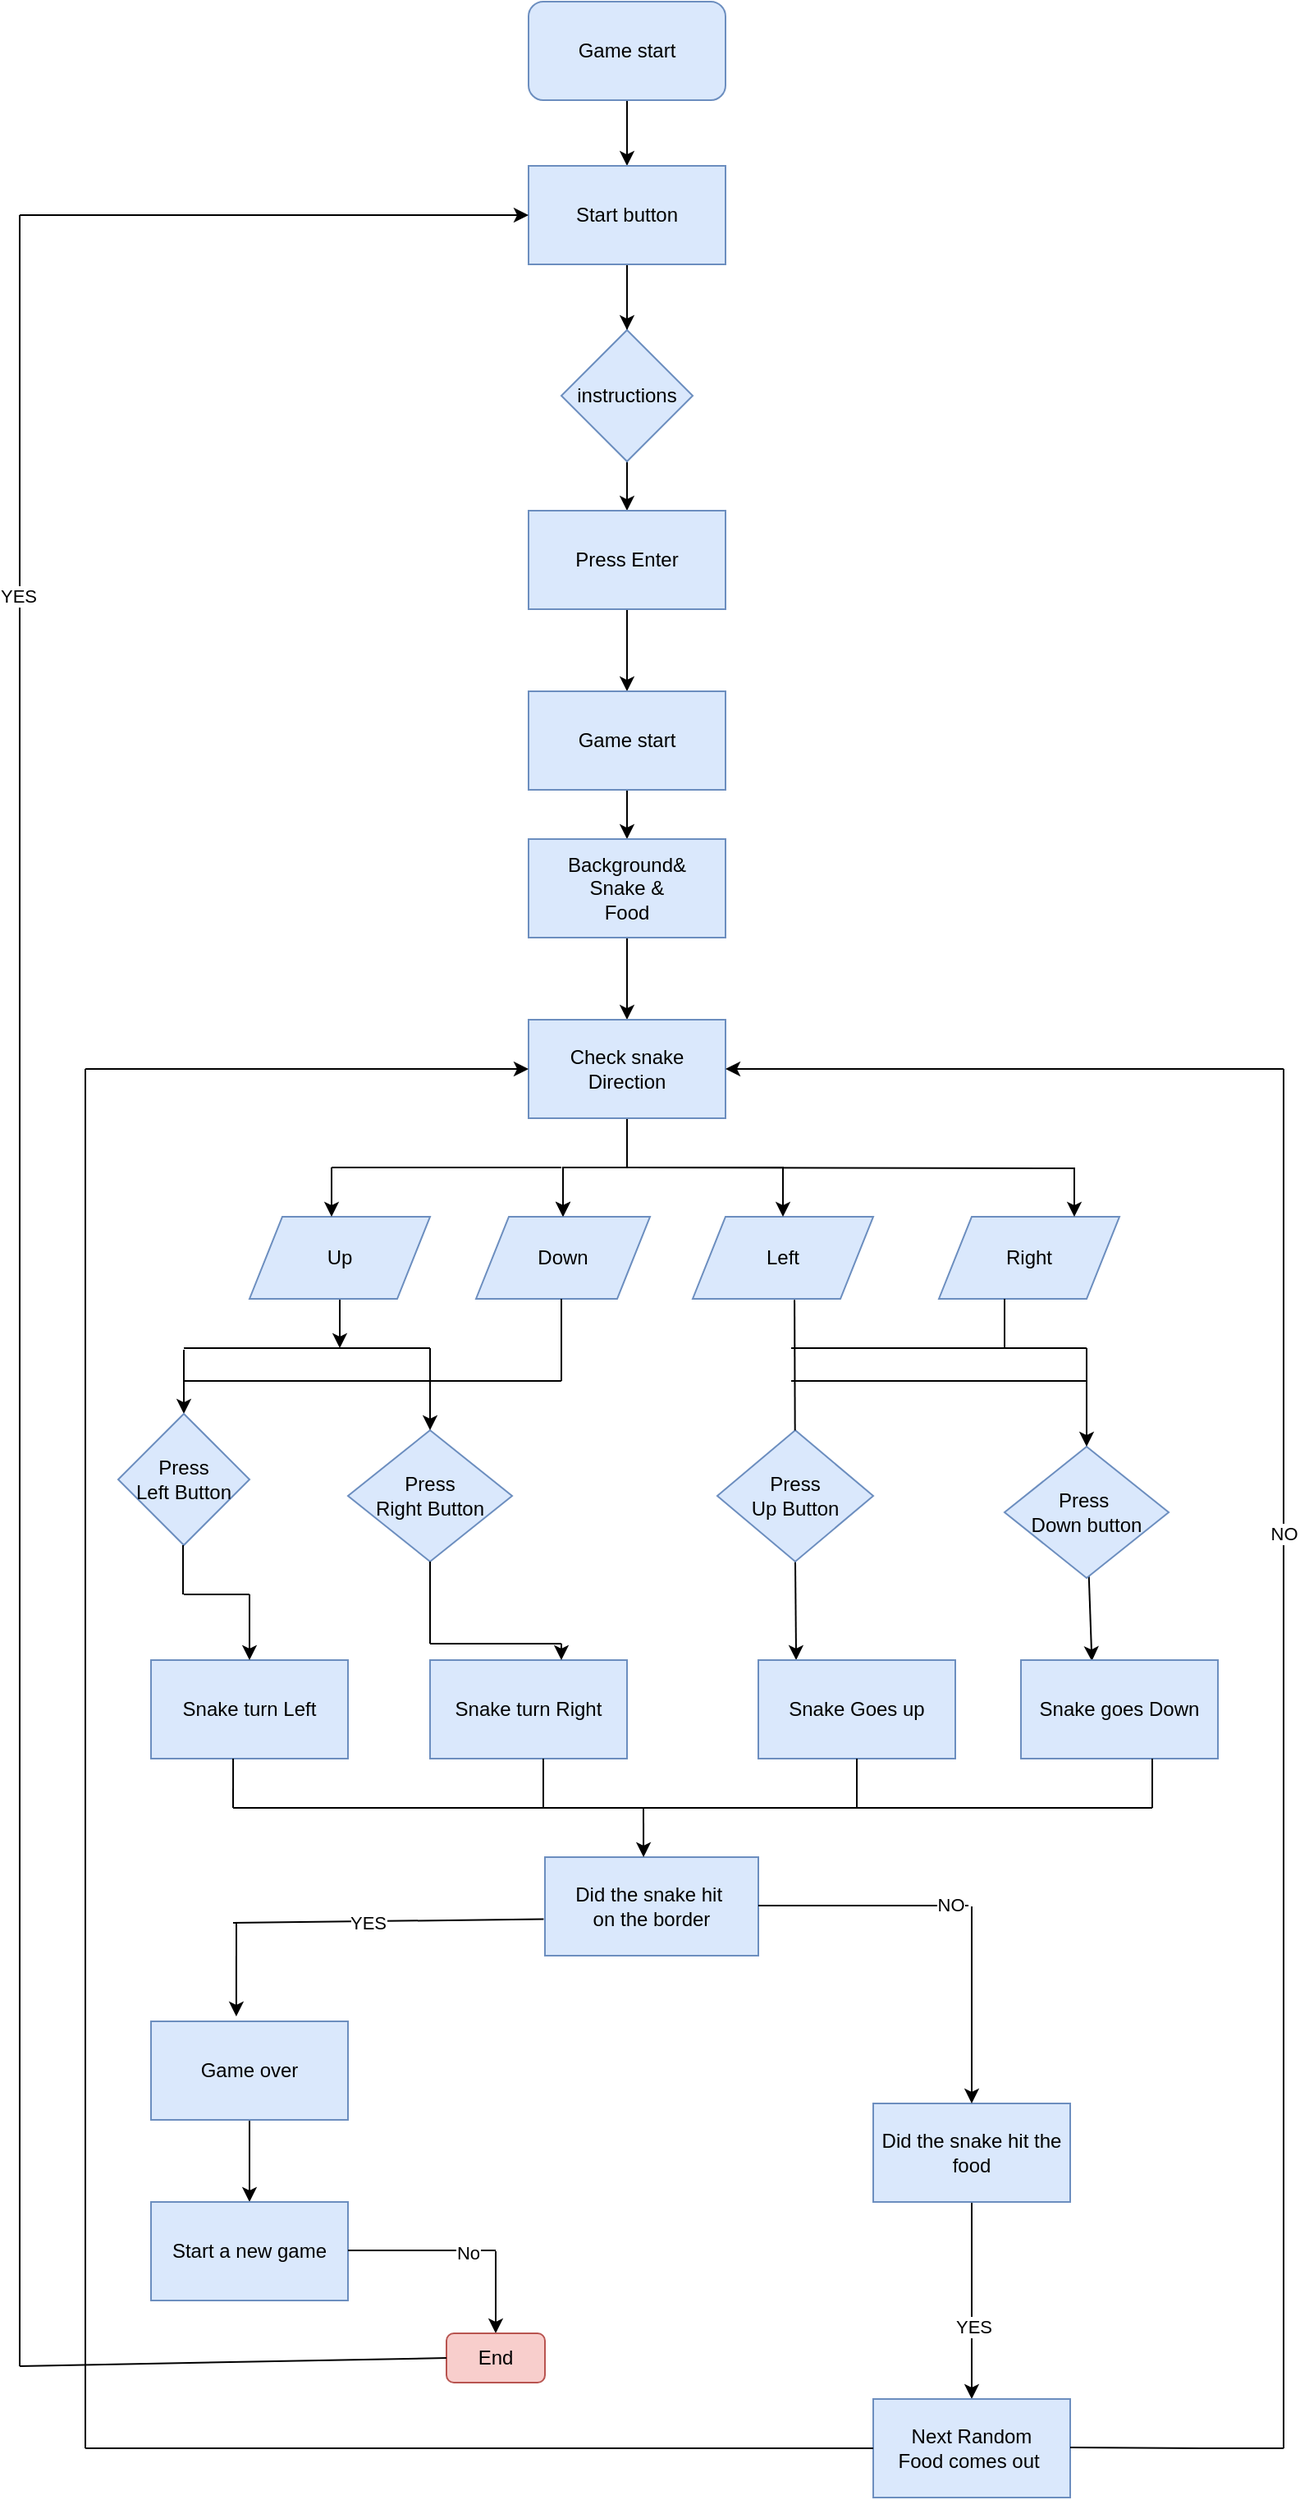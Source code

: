 <mxfile version="15.0.6" type="device"><diagram id="ObXJMEaqqZTZeHjvAZT7" name="Page-1"><mxGraphModel dx="1038" dy="505" grid="1" gridSize="10" guides="1" tooltips="1" connect="1" arrows="1" fold="1" page="1" pageScale="1" pageWidth="827" pageHeight="1169" math="0" shadow="0"><root><mxCell id="0"/><mxCell id="1" parent="0"/><mxCell id="10t2-Esi29Tgzbrl0Sxr-3" value="" style="edgeStyle=orthogonalEdgeStyle;rounded=0;orthogonalLoop=1;jettySize=auto;html=1;entryX=0.5;entryY=0;entryDx=0;entryDy=0;" edge="1" parent="1" source="10t2-Esi29Tgzbrl0Sxr-1" target="10t2-Esi29Tgzbrl0Sxr-4"><mxGeometry relative="1" as="geometry"><mxPoint x="400" y="160" as="targetPoint"/></mxGeometry></mxCell><mxCell id="10t2-Esi29Tgzbrl0Sxr-1" value="Game start" style="rounded=1;whiteSpace=wrap;html=1;fillColor=#dae8fc;strokeColor=#6c8ebf;" vertex="1" parent="1"><mxGeometry x="340" y="20" width="120" height="60" as="geometry"/></mxCell><mxCell id="10t2-Esi29Tgzbrl0Sxr-6" value="" style="edgeStyle=orthogonalEdgeStyle;rounded=0;orthogonalLoop=1;jettySize=auto;html=1;" edge="1" parent="1" source="10t2-Esi29Tgzbrl0Sxr-4"><mxGeometry relative="1" as="geometry"><mxPoint x="400" y="300" as="targetPoint"/></mxGeometry></mxCell><mxCell id="10t2-Esi29Tgzbrl0Sxr-8" value="" style="edgeStyle=orthogonalEdgeStyle;rounded=0;orthogonalLoop=1;jettySize=auto;html=1;" edge="1" parent="1" source="10t2-Esi29Tgzbrl0Sxr-4" target="10t2-Esi29Tgzbrl0Sxr-7"><mxGeometry relative="1" as="geometry"/></mxCell><mxCell id="10t2-Esi29Tgzbrl0Sxr-4" value="Start button" style="rounded=0;whiteSpace=wrap;html=1;fillColor=#dae8fc;strokeColor=#6c8ebf;" vertex="1" parent="1"><mxGeometry x="340" y="120" width="120" height="60" as="geometry"/></mxCell><mxCell id="10t2-Esi29Tgzbrl0Sxr-10" value="" style="edgeStyle=orthogonalEdgeStyle;rounded=0;orthogonalLoop=1;jettySize=auto;html=1;" edge="1" parent="1" source="10t2-Esi29Tgzbrl0Sxr-7" target="10t2-Esi29Tgzbrl0Sxr-9"><mxGeometry relative="1" as="geometry"/></mxCell><mxCell id="10t2-Esi29Tgzbrl0Sxr-7" value="instructions" style="rhombus;whiteSpace=wrap;html=1;rounded=0;fillColor=#dae8fc;strokeColor=#6c8ebf;" vertex="1" parent="1"><mxGeometry x="360" y="220" width="80" height="80" as="geometry"/></mxCell><mxCell id="10t2-Esi29Tgzbrl0Sxr-12" value="" style="edgeStyle=orthogonalEdgeStyle;rounded=0;orthogonalLoop=1;jettySize=auto;html=1;" edge="1" parent="1" source="10t2-Esi29Tgzbrl0Sxr-9" target="10t2-Esi29Tgzbrl0Sxr-11"><mxGeometry relative="1" as="geometry"/></mxCell><mxCell id="10t2-Esi29Tgzbrl0Sxr-9" value="Press Enter" style="whiteSpace=wrap;html=1;rounded=0;fillColor=#dae8fc;strokeColor=#6c8ebf;" vertex="1" parent="1"><mxGeometry x="340" y="330" width="120" height="60" as="geometry"/></mxCell><mxCell id="10t2-Esi29Tgzbrl0Sxr-14" value="" style="edgeStyle=orthogonalEdgeStyle;rounded=0;orthogonalLoop=1;jettySize=auto;html=1;" edge="1" parent="1" source="10t2-Esi29Tgzbrl0Sxr-11" target="10t2-Esi29Tgzbrl0Sxr-13"><mxGeometry relative="1" as="geometry"/></mxCell><mxCell id="10t2-Esi29Tgzbrl0Sxr-11" value="Game start" style="whiteSpace=wrap;html=1;rounded=0;fillColor=#dae8fc;strokeColor=#6c8ebf;" vertex="1" parent="1"><mxGeometry x="340" y="440" width="120" height="60" as="geometry"/></mxCell><mxCell id="10t2-Esi29Tgzbrl0Sxr-16" value="" style="edgeStyle=orthogonalEdgeStyle;rounded=0;orthogonalLoop=1;jettySize=auto;html=1;" edge="1" parent="1" source="10t2-Esi29Tgzbrl0Sxr-13" target="10t2-Esi29Tgzbrl0Sxr-15"><mxGeometry relative="1" as="geometry"/></mxCell><mxCell id="10t2-Esi29Tgzbrl0Sxr-13" value="Background&amp;amp;&lt;br&gt;Snake &amp;amp;&lt;br&gt;Food" style="whiteSpace=wrap;html=1;rounded=0;fillColor=#dae8fc;strokeColor=#6c8ebf;" vertex="1" parent="1"><mxGeometry x="340" y="530" width="120" height="60" as="geometry"/></mxCell><mxCell id="10t2-Esi29Tgzbrl0Sxr-27" value="" style="edgeStyle=orthogonalEdgeStyle;rounded=0;orthogonalLoop=1;jettySize=auto;html=1;" edge="1" parent="1" source="10t2-Esi29Tgzbrl0Sxr-15" target="10t2-Esi29Tgzbrl0Sxr-20"><mxGeometry relative="1" as="geometry"><Array as="points"><mxPoint x="400" y="730"/><mxPoint x="361" y="730"/></Array></mxGeometry></mxCell><mxCell id="10t2-Esi29Tgzbrl0Sxr-15" value="Check snake Direction" style="whiteSpace=wrap;html=1;rounded=0;fillColor=#dae8fc;strokeColor=#6c8ebf;" vertex="1" parent="1"><mxGeometry x="340" y="640" width="120" height="60" as="geometry"/></mxCell><mxCell id="10t2-Esi29Tgzbrl0Sxr-47" style="edgeStyle=none;rounded=0;orthogonalLoop=1;jettySize=auto;html=1;exitX=0.5;exitY=1;exitDx=0;exitDy=0;" edge="1" parent="1" source="10t2-Esi29Tgzbrl0Sxr-19"><mxGeometry relative="1" as="geometry"><mxPoint x="225" y="840" as="targetPoint"/></mxGeometry></mxCell><mxCell id="10t2-Esi29Tgzbrl0Sxr-19" value="Up" style="shape=parallelogram;perimeter=parallelogramPerimeter;whiteSpace=wrap;html=1;fixedSize=1;fillColor=#dae8fc;strokeColor=#6c8ebf;" vertex="1" parent="1"><mxGeometry x="170" y="760" width="110" height="50" as="geometry"/></mxCell><mxCell id="10t2-Esi29Tgzbrl0Sxr-20" value="Down" style="shape=parallelogram;perimeter=parallelogramPerimeter;whiteSpace=wrap;html=1;fixedSize=1;fillColor=#dae8fc;strokeColor=#6c8ebf;" vertex="1" parent="1"><mxGeometry x="308" y="760" width="106" height="50" as="geometry"/></mxCell><mxCell id="10t2-Esi29Tgzbrl0Sxr-25" value="Left" style="shape=parallelogram;perimeter=parallelogramPerimeter;whiteSpace=wrap;html=1;fixedSize=1;fillColor=#dae8fc;strokeColor=#6c8ebf;" vertex="1" parent="1"><mxGeometry x="440" y="760" width="110" height="50" as="geometry"/></mxCell><mxCell id="10t2-Esi29Tgzbrl0Sxr-26" value="Right" style="shape=parallelogram;perimeter=parallelogramPerimeter;whiteSpace=wrap;html=1;fixedSize=1;fillColor=#dae8fc;strokeColor=#6c8ebf;" vertex="1" parent="1"><mxGeometry x="590" y="760" width="110" height="50" as="geometry"/></mxCell><mxCell id="10t2-Esi29Tgzbrl0Sxr-30" value="" style="edgeStyle=orthogonalEdgeStyle;rounded=0;orthogonalLoop=1;jettySize=auto;html=1;" edge="1" parent="1" target="10t2-Esi29Tgzbrl0Sxr-20"><mxGeometry relative="1" as="geometry"><mxPoint x="400" y="730" as="sourcePoint"/><Array as="points"><mxPoint x="400" y="730"/><mxPoint x="361" y="730"/></Array></mxGeometry></mxCell><mxCell id="10t2-Esi29Tgzbrl0Sxr-32" style="edgeStyle=orthogonalEdgeStyle;rounded=0;orthogonalLoop=1;jettySize=auto;html=1;entryX=0.5;entryY=0;entryDx=0;entryDy=0;" edge="1" parent="1" target="10t2-Esi29Tgzbrl0Sxr-25"><mxGeometry relative="1" as="geometry"><mxPoint x="400" y="730" as="sourcePoint"/><Array as="points"><mxPoint x="400" y="730"/><mxPoint x="495" y="730"/></Array></mxGeometry></mxCell><mxCell id="10t2-Esi29Tgzbrl0Sxr-34" style="edgeStyle=orthogonalEdgeStyle;rounded=0;orthogonalLoop=1;jettySize=auto;html=1;entryX=0.75;entryY=0;entryDx=0;entryDy=0;" edge="1" parent="1" target="10t2-Esi29Tgzbrl0Sxr-26"><mxGeometry relative="1" as="geometry"><mxPoint x="400" y="730" as="sourcePoint"/></mxGeometry></mxCell><mxCell id="10t2-Esi29Tgzbrl0Sxr-36" value="Press&lt;br&gt;Right Button" style="rhombus;whiteSpace=wrap;html=1;fillColor=#dae8fc;strokeColor=#6c8ebf;" vertex="1" parent="1"><mxGeometry x="230" y="890" width="100" height="80" as="geometry"/></mxCell><mxCell id="10t2-Esi29Tgzbrl0Sxr-58" style="edgeStyle=none;rounded=0;orthogonalLoop=1;jettySize=auto;html=1;exitX=0.5;exitY=1;exitDx=0;exitDy=0;entryX=0.192;entryY=0;entryDx=0;entryDy=0;entryPerimeter=0;" edge="1" parent="1" source="10t2-Esi29Tgzbrl0Sxr-38" target="10t2-Esi29Tgzbrl0Sxr-55"><mxGeometry relative="1" as="geometry"/></mxCell><mxCell id="10t2-Esi29Tgzbrl0Sxr-57" style="edgeStyle=none;rounded=0;orthogonalLoop=1;jettySize=auto;html=1;entryX=0.36;entryY=0.01;entryDx=0;entryDy=0;entryPerimeter=0;" edge="1" parent="1" source="10t2-Esi29Tgzbrl0Sxr-39" target="10t2-Esi29Tgzbrl0Sxr-56"><mxGeometry relative="1" as="geometry"/></mxCell><mxCell id="10t2-Esi29Tgzbrl0Sxr-39" value="Press&amp;nbsp;&lt;br&gt;Down button" style="rhombus;whiteSpace=wrap;html=1;fillColor=#dae8fc;strokeColor=#6c8ebf;" vertex="1" parent="1"><mxGeometry x="630" y="900" width="100" height="80" as="geometry"/></mxCell><mxCell id="10t2-Esi29Tgzbrl0Sxr-45" value="" style="endArrow=none;html=1;" edge="1" parent="1"><mxGeometry width="50" height="50" relative="1" as="geometry"><mxPoint x="500" y="860" as="sourcePoint"/><mxPoint x="680" y="860" as="targetPoint"/><Array as="points"><mxPoint x="580" y="860"/></Array></mxGeometry></mxCell><mxCell id="10t2-Esi29Tgzbrl0Sxr-46" value="" style="endArrow=none;html=1;" edge="1" parent="1"><mxGeometry width="50" height="50" relative="1" as="geometry"><mxPoint x="130" y="840" as="sourcePoint"/><mxPoint x="280" y="840" as="targetPoint"/><Array as="points"/></mxGeometry></mxCell><mxCell id="10t2-Esi29Tgzbrl0Sxr-48" value="" style="endArrow=classic;html=1;entryX=0.5;entryY=0;entryDx=0;entryDy=0;" edge="1" parent="1" target="10t2-Esi29Tgzbrl0Sxr-36"><mxGeometry width="50" height="50" relative="1" as="geometry"><mxPoint x="280" y="840" as="sourcePoint"/><mxPoint x="320" y="1060" as="targetPoint"/></mxGeometry></mxCell><mxCell id="10t2-Esi29Tgzbrl0Sxr-49" value="" style="endArrow=classic;html=1;entryX=0.5;entryY=0;entryDx=0;entryDy=0;" edge="1" parent="1"><mxGeometry width="50" height="50" relative="1" as="geometry"><mxPoint x="130" y="841" as="sourcePoint"/><mxPoint x="130" y="880" as="targetPoint"/></mxGeometry></mxCell><mxCell id="10t2-Esi29Tgzbrl0Sxr-50" value="Press&lt;br&gt;Left Button" style="rhombus;whiteSpace=wrap;html=1;fillColor=#dae8fc;strokeColor=#6c8ebf;" vertex="1" parent="1"><mxGeometry x="90" y="880" width="80" height="80" as="geometry"/></mxCell><mxCell id="10t2-Esi29Tgzbrl0Sxr-51" value="" style="endArrow=none;html=1;" edge="1" parent="1"><mxGeometry width="50" height="50" relative="1" as="geometry"><mxPoint x="130" y="860" as="sourcePoint"/><mxPoint x="360" y="860" as="targetPoint"/><Array as="points"><mxPoint x="268" y="860"/></Array></mxGeometry></mxCell><mxCell id="10t2-Esi29Tgzbrl0Sxr-53" value="Snake turn Left" style="rounded=0;whiteSpace=wrap;html=1;fillColor=#dae8fc;strokeColor=#6c8ebf;" vertex="1" parent="1"><mxGeometry x="110" y="1030" width="120" height="60" as="geometry"/></mxCell><mxCell id="10t2-Esi29Tgzbrl0Sxr-54" value="Snake turn Right" style="rounded=0;whiteSpace=wrap;html=1;fillColor=#dae8fc;strokeColor=#6c8ebf;" vertex="1" parent="1"><mxGeometry x="280" y="1030" width="120" height="60" as="geometry"/></mxCell><mxCell id="10t2-Esi29Tgzbrl0Sxr-55" value="Snake Goes up" style="rounded=0;whiteSpace=wrap;html=1;fillColor=#dae8fc;strokeColor=#6c8ebf;" vertex="1" parent="1"><mxGeometry x="480" y="1030" width="120" height="60" as="geometry"/></mxCell><mxCell id="10t2-Esi29Tgzbrl0Sxr-56" value="Snake goes Down" style="rounded=0;whiteSpace=wrap;html=1;fillColor=#dae8fc;strokeColor=#6c8ebf;" vertex="1" parent="1"><mxGeometry x="640" y="1030" width="120" height="60" as="geometry"/></mxCell><mxCell id="10t2-Esi29Tgzbrl0Sxr-60" value="" style="endArrow=none;html=1;" edge="1" parent="1"><mxGeometry width="50" height="50" relative="1" as="geometry"><mxPoint x="129.5" y="990" as="sourcePoint"/><mxPoint x="129.5" y="960" as="targetPoint"/></mxGeometry></mxCell><mxCell id="10t2-Esi29Tgzbrl0Sxr-61" value="" style="endArrow=none;html=1;" edge="1" parent="1"><mxGeometry width="50" height="50" relative="1" as="geometry"><mxPoint x="130" y="990" as="sourcePoint"/><mxPoint x="170" y="990" as="targetPoint"/></mxGeometry></mxCell><mxCell id="10t2-Esi29Tgzbrl0Sxr-63" value="" style="endArrow=none;html=1;entryX=0.5;entryY=1;entryDx=0;entryDy=0;" edge="1" parent="1" target="10t2-Esi29Tgzbrl0Sxr-36"><mxGeometry width="50" height="50" relative="1" as="geometry"><mxPoint x="280" y="1020" as="sourcePoint"/><mxPoint x="310" y="1200" as="targetPoint"/></mxGeometry></mxCell><mxCell id="10t2-Esi29Tgzbrl0Sxr-65" value="" style="endArrow=none;html=1;" edge="1" parent="1"><mxGeometry width="50" height="50" relative="1" as="geometry"><mxPoint x="280" y="1020" as="sourcePoint"/><mxPoint x="360" y="1020" as="targetPoint"/></mxGeometry></mxCell><mxCell id="10t2-Esi29Tgzbrl0Sxr-66" value="" style="endArrow=classic;html=1;" edge="1" parent="1"><mxGeometry width="50" height="50" relative="1" as="geometry"><mxPoint x="360" y="1020" as="sourcePoint"/><mxPoint x="360" y="1030" as="targetPoint"/></mxGeometry></mxCell><mxCell id="10t2-Esi29Tgzbrl0Sxr-67" value="Did the snake hit&amp;nbsp;&lt;br&gt;on the border" style="rounded=0;whiteSpace=wrap;html=1;fillColor=#dae8fc;strokeColor=#6c8ebf;" vertex="1" parent="1"><mxGeometry x="350" y="1150" width="130" height="60" as="geometry"/></mxCell><mxCell id="10t2-Esi29Tgzbrl0Sxr-68" style="edgeStyle=none;rounded=0;orthogonalLoop=1;jettySize=auto;html=1;entryX=0.5;entryY=1;entryDx=0;entryDy=0;" edge="1" parent="1" source="10t2-Esi29Tgzbrl0Sxr-67" target="10t2-Esi29Tgzbrl0Sxr-67"><mxGeometry relative="1" as="geometry"/></mxCell><mxCell id="10t2-Esi29Tgzbrl0Sxr-69" value="" style="endArrow=none;html=1;" edge="1" parent="1"><mxGeometry width="50" height="50" relative="1" as="geometry"><mxPoint x="160" y="1120" as="sourcePoint"/><mxPoint x="720" y="1120" as="targetPoint"/></mxGeometry></mxCell><mxCell id="10t2-Esi29Tgzbrl0Sxr-70" value="" style="endArrow=none;html=1;entryX=0.417;entryY=1;entryDx=0;entryDy=0;entryPerimeter=0;" edge="1" parent="1" target="10t2-Esi29Tgzbrl0Sxr-53"><mxGeometry width="50" height="50" relative="1" as="geometry"><mxPoint x="160" y="1120" as="sourcePoint"/><mxPoint x="210" y="1300" as="targetPoint"/></mxGeometry></mxCell><mxCell id="10t2-Esi29Tgzbrl0Sxr-71" value="" style="endArrow=none;html=1;" edge="1" parent="1"><mxGeometry width="50" height="50" relative="1" as="geometry"><mxPoint x="349" y="1120" as="sourcePoint"/><mxPoint x="349" y="1090" as="targetPoint"/></mxGeometry></mxCell><mxCell id="10t2-Esi29Tgzbrl0Sxr-72" value="" style="endArrow=none;html=1;entryX=0.5;entryY=1;entryDx=0;entryDy=0;" edge="1" parent="1" target="10t2-Esi29Tgzbrl0Sxr-55"><mxGeometry width="50" height="50" relative="1" as="geometry"><mxPoint x="540" y="1120" as="sourcePoint"/><mxPoint x="440" y="1310" as="targetPoint"/></mxGeometry></mxCell><mxCell id="10t2-Esi29Tgzbrl0Sxr-73" value="" style="endArrow=none;html=1;" edge="1" parent="1"><mxGeometry width="50" height="50" relative="1" as="geometry"><mxPoint x="720" y="1120" as="sourcePoint"/><mxPoint x="720" y="1090" as="targetPoint"/></mxGeometry></mxCell><mxCell id="10t2-Esi29Tgzbrl0Sxr-74" value="" style="endArrow=classic;html=1;entryX=0.462;entryY=0;entryDx=0;entryDy=0;entryPerimeter=0;" edge="1" parent="1" target="10t2-Esi29Tgzbrl0Sxr-67"><mxGeometry width="50" height="50" relative="1" as="geometry"><mxPoint x="410" y="1120" as="sourcePoint"/><mxPoint x="440" y="1310" as="targetPoint"/></mxGeometry></mxCell><mxCell id="10t2-Esi29Tgzbrl0Sxr-89" value="" style="edgeStyle=none;rounded=0;orthogonalLoop=1;jettySize=auto;html=1;" edge="1" parent="1" source="10t2-Esi29Tgzbrl0Sxr-75" target="10t2-Esi29Tgzbrl0Sxr-88"><mxGeometry relative="1" as="geometry"/></mxCell><mxCell id="10t2-Esi29Tgzbrl0Sxr-75" value="Game over" style="rounded=0;whiteSpace=wrap;html=1;fillColor=#dae8fc;strokeColor=#6c8ebf;" vertex="1" parent="1"><mxGeometry x="110" y="1250" width="120" height="60" as="geometry"/></mxCell><mxCell id="10t2-Esi29Tgzbrl0Sxr-91" value="" style="edgeStyle=none;rounded=0;orthogonalLoop=1;jettySize=auto;html=1;" edge="1" parent="1" source="10t2-Esi29Tgzbrl0Sxr-76" target="10t2-Esi29Tgzbrl0Sxr-90"><mxGeometry relative="1" as="geometry"/></mxCell><mxCell id="10t2-Esi29Tgzbrl0Sxr-96" value="YES" style="edgeLabel;html=1;align=center;verticalAlign=middle;resizable=0;points=[];" vertex="1" connectable="0" parent="10t2-Esi29Tgzbrl0Sxr-91"><mxGeometry x="0.26" y="1" relative="1" as="geometry"><mxPoint as="offset"/></mxGeometry></mxCell><mxCell id="10t2-Esi29Tgzbrl0Sxr-76" value="Did the snake hit the food" style="rounded=0;whiteSpace=wrap;html=1;fillColor=#dae8fc;strokeColor=#6c8ebf;" vertex="1" parent="1"><mxGeometry x="550" y="1300" width="120" height="60" as="geometry"/></mxCell><mxCell id="10t2-Esi29Tgzbrl0Sxr-78" value="" style="endArrow=none;html=1;" edge="1" parent="1"><mxGeometry width="50" height="50" relative="1" as="geometry"><mxPoint x="480" y="1179.5" as="sourcePoint"/><mxPoint x="608" y="1179.5" as="targetPoint"/></mxGeometry></mxCell><mxCell id="10t2-Esi29Tgzbrl0Sxr-83" value="NO" style="edgeLabel;html=1;align=center;verticalAlign=middle;resizable=0;points=[];" vertex="1" connectable="0" parent="10t2-Esi29Tgzbrl0Sxr-78"><mxGeometry x="0.825" y="1" relative="1" as="geometry"><mxPoint as="offset"/></mxGeometry></mxCell><mxCell id="10t2-Esi29Tgzbrl0Sxr-82" value="" style="endArrow=classic;html=1;entryX=0.5;entryY=0;entryDx=0;entryDy=0;" edge="1" parent="1" target="10t2-Esi29Tgzbrl0Sxr-76"><mxGeometry width="50" height="50" relative="1" as="geometry"><mxPoint x="610" y="1180" as="sourcePoint"/><mxPoint x="650" y="1430" as="targetPoint"/></mxGeometry></mxCell><mxCell id="10t2-Esi29Tgzbrl0Sxr-84" value="" style="endArrow=classic;html=1;entryX=0.433;entryY=-0.05;entryDx=0;entryDy=0;entryPerimeter=0;" edge="1" parent="1" target="10t2-Esi29Tgzbrl0Sxr-75"><mxGeometry width="50" height="50" relative="1" as="geometry"><mxPoint x="162" y="1190" as="sourcePoint"/><mxPoint x="210" y="1380" as="targetPoint"/></mxGeometry></mxCell><mxCell id="10t2-Esi29Tgzbrl0Sxr-85" value="" style="endArrow=none;html=1;entryX=-0.006;entryY=0.63;entryDx=0;entryDy=0;entryPerimeter=0;" edge="1" parent="1" target="10t2-Esi29Tgzbrl0Sxr-67"><mxGeometry width="50" height="50" relative="1" as="geometry"><mxPoint x="160" y="1190" as="sourcePoint"/><mxPoint x="210" y="1370" as="targetPoint"/></mxGeometry></mxCell><mxCell id="10t2-Esi29Tgzbrl0Sxr-87" value="YES" style="edgeLabel;html=1;align=center;verticalAlign=middle;resizable=0;points=[];" vertex="1" connectable="0" parent="10t2-Esi29Tgzbrl0Sxr-85"><mxGeometry x="-0.136" y="-1" relative="1" as="geometry"><mxPoint as="offset"/></mxGeometry></mxCell><mxCell id="10t2-Esi29Tgzbrl0Sxr-88" value="Start a new game" style="whiteSpace=wrap;html=1;rounded=0;fillColor=#dae8fc;strokeColor=#6c8ebf;" vertex="1" parent="1"><mxGeometry x="110" y="1360" width="120" height="60" as="geometry"/></mxCell><mxCell id="10t2-Esi29Tgzbrl0Sxr-90" value="Next Random&lt;br&gt;Food comes out&amp;nbsp;" style="rounded=0;whiteSpace=wrap;html=1;fillColor=#dae8fc;strokeColor=#6c8ebf;" vertex="1" parent="1"><mxGeometry x="550" y="1480" width="120" height="60" as="geometry"/></mxCell><mxCell id="10t2-Esi29Tgzbrl0Sxr-92" value="" style="endArrow=none;html=1;" edge="1" parent="1"><mxGeometry width="50" height="50" relative="1" as="geometry"><mxPoint x="230" y="1389.5" as="sourcePoint"/><mxPoint x="320" y="1389.5" as="targetPoint"/></mxGeometry></mxCell><mxCell id="10t2-Esi29Tgzbrl0Sxr-95" value="No" style="edgeLabel;html=1;align=center;verticalAlign=middle;resizable=0;points=[];" vertex="1" connectable="0" parent="10t2-Esi29Tgzbrl0Sxr-92"><mxGeometry x="0.618" y="-1" relative="1" as="geometry"><mxPoint as="offset"/></mxGeometry></mxCell><mxCell id="10t2-Esi29Tgzbrl0Sxr-93" value="" style="endArrow=classic;html=1;entryX=0.5;entryY=0;entryDx=0;entryDy=0;" edge="1" parent="1" target="10t2-Esi29Tgzbrl0Sxr-94"><mxGeometry width="50" height="50" relative="1" as="geometry"><mxPoint x="320" y="1390" as="sourcePoint"/><mxPoint x="320" y="1520" as="targetPoint"/></mxGeometry></mxCell><mxCell id="10t2-Esi29Tgzbrl0Sxr-94" value="End" style="rounded=1;whiteSpace=wrap;html=1;fillColor=#f8cecc;strokeColor=#b85450;" vertex="1" parent="1"><mxGeometry x="290" y="1440" width="60" height="30" as="geometry"/></mxCell><mxCell id="10t2-Esi29Tgzbrl0Sxr-97" value="" style="endArrow=none;html=1;" edge="1" parent="1"><mxGeometry width="50" height="50" relative="1" as="geometry"><mxPoint x="500" y="840" as="sourcePoint"/><mxPoint x="680" y="840" as="targetPoint"/></mxGeometry></mxCell><mxCell id="10t2-Esi29Tgzbrl0Sxr-98" value="" style="endArrow=none;html=1;entryX=0;entryY=0.5;entryDx=0;entryDy=0;" edge="1" parent="1" target="10t2-Esi29Tgzbrl0Sxr-90"><mxGeometry width="50" height="50" relative="1" as="geometry"><mxPoint x="70" y="1510" as="sourcePoint"/><mxPoint x="440" y="1690" as="targetPoint"/></mxGeometry></mxCell><mxCell id="10t2-Esi29Tgzbrl0Sxr-99" value="" style="endArrow=none;html=1;" edge="1" parent="1"><mxGeometry width="50" height="50" relative="1" as="geometry"><mxPoint x="70" y="1510" as="sourcePoint"/><mxPoint x="70" y="670" as="targetPoint"/></mxGeometry></mxCell><mxCell id="10t2-Esi29Tgzbrl0Sxr-100" value="" style="endArrow=classic;html=1;entryX=0;entryY=0.5;entryDx=0;entryDy=0;" edge="1" parent="1" target="10t2-Esi29Tgzbrl0Sxr-15"><mxGeometry width="50" height="50" relative="1" as="geometry"><mxPoint x="70" y="670" as="sourcePoint"/><mxPoint x="110" y="830" as="targetPoint"/></mxGeometry></mxCell><mxCell id="10t2-Esi29Tgzbrl0Sxr-101" value="" style="endArrow=none;html=1;entryX=0;entryY=0.5;entryDx=0;entryDy=0;" edge="1" parent="1" target="10t2-Esi29Tgzbrl0Sxr-94"><mxGeometry width="50" height="50" relative="1" as="geometry"><mxPoint x="30" y="1460" as="sourcePoint"/><mxPoint x="280" y="1670" as="targetPoint"/></mxGeometry></mxCell><mxCell id="10t2-Esi29Tgzbrl0Sxr-102" value="" style="endArrow=none;html=1;" edge="1" parent="1"><mxGeometry width="50" height="50" relative="1" as="geometry"><mxPoint x="30" y="1460" as="sourcePoint"/><mxPoint x="30" y="150" as="targetPoint"/></mxGeometry></mxCell><mxCell id="10t2-Esi29Tgzbrl0Sxr-119" value="YES" style="edgeLabel;html=1;align=center;verticalAlign=middle;resizable=0;points=[];" vertex="1" connectable="0" parent="10t2-Esi29Tgzbrl0Sxr-102"><mxGeometry x="0.646" y="1" relative="1" as="geometry"><mxPoint as="offset"/></mxGeometry></mxCell><mxCell id="10t2-Esi29Tgzbrl0Sxr-103" value="" style="endArrow=classic;html=1;entryX=0;entryY=0.5;entryDx=0;entryDy=0;" edge="1" parent="1" target="10t2-Esi29Tgzbrl0Sxr-4"><mxGeometry width="50" height="50" relative="1" as="geometry"><mxPoint x="30" y="150" as="sourcePoint"/><mxPoint x="80" y="140" as="targetPoint"/></mxGeometry></mxCell><mxCell id="10t2-Esi29Tgzbrl0Sxr-104" value="" style="endArrow=none;html=1;" edge="1" parent="1"><mxGeometry width="50" height="50" relative="1" as="geometry"><mxPoint x="670" y="1509.5" as="sourcePoint"/><mxPoint x="800" y="1510" as="targetPoint"/><Array as="points"><mxPoint x="740" y="1510"/></Array></mxGeometry></mxCell><mxCell id="10t2-Esi29Tgzbrl0Sxr-106" value="" style="endArrow=none;html=1;" edge="1" parent="1"><mxGeometry width="50" height="50" relative="1" as="geometry"><mxPoint x="800" y="1510" as="sourcePoint"/><mxPoint x="800" y="670" as="targetPoint"/></mxGeometry></mxCell><mxCell id="10t2-Esi29Tgzbrl0Sxr-108" value="NO" style="edgeLabel;html=1;align=center;verticalAlign=middle;resizable=0;points=[];" vertex="1" connectable="0" parent="10t2-Esi29Tgzbrl0Sxr-106"><mxGeometry x="0.327" relative="1" as="geometry"><mxPoint as="offset"/></mxGeometry></mxCell><mxCell id="10t2-Esi29Tgzbrl0Sxr-107" value="" style="endArrow=classic;html=1;entryX=1;entryY=0.5;entryDx=0;entryDy=0;" edge="1" parent="1" target="10t2-Esi29Tgzbrl0Sxr-15"><mxGeometry width="50" height="50" relative="1" as="geometry"><mxPoint x="800" y="670" as="sourcePoint"/><mxPoint x="850" y="830" as="targetPoint"/></mxGeometry></mxCell><mxCell id="10t2-Esi29Tgzbrl0Sxr-38" value="Press&lt;br&gt;Up Button" style="rhombus;whiteSpace=wrap;html=1;fillColor=#dae8fc;strokeColor=#6c8ebf;" vertex="1" parent="1"><mxGeometry x="455" y="890" width="95" height="80" as="geometry"/></mxCell><mxCell id="10t2-Esi29Tgzbrl0Sxr-111" value="" style="rounded=0;orthogonalLoop=1;jettySize=auto;html=1;exitX=0.564;exitY=1.012;exitDx=0;exitDy=0;exitPerimeter=0;endArrow=none;" edge="1" parent="1" source="10t2-Esi29Tgzbrl0Sxr-25" target="10t2-Esi29Tgzbrl0Sxr-38"><mxGeometry relative="1" as="geometry"><mxPoint x="502.04" y="810.6" as="sourcePoint"/><mxPoint x="503" y="1120" as="targetPoint"/></mxGeometry></mxCell><mxCell id="10t2-Esi29Tgzbrl0Sxr-114" style="edgeStyle=none;rounded=0;orthogonalLoop=1;jettySize=auto;html=1;entryX=0.5;entryY=1;entryDx=0;entryDy=0;" edge="1" parent="1" source="10t2-Esi29Tgzbrl0Sxr-26" target="10t2-Esi29Tgzbrl0Sxr-26"><mxGeometry relative="1" as="geometry"/></mxCell><mxCell id="10t2-Esi29Tgzbrl0Sxr-115" value="" style="endArrow=classic;html=1;entryX=0.5;entryY=0;entryDx=0;entryDy=0;" edge="1" parent="1" target="10t2-Esi29Tgzbrl0Sxr-39"><mxGeometry width="50" height="50" relative="1" as="geometry"><mxPoint x="680" y="840" as="sourcePoint"/><mxPoint x="730" y="790" as="targetPoint"/></mxGeometry></mxCell><mxCell id="10t2-Esi29Tgzbrl0Sxr-116" value="" style="endArrow=none;html=1;" edge="1" parent="1"><mxGeometry width="50" height="50" relative="1" as="geometry"><mxPoint x="630" y="840" as="sourcePoint"/><mxPoint x="630" y="810" as="targetPoint"/></mxGeometry></mxCell><mxCell id="10t2-Esi29Tgzbrl0Sxr-117" value="" style="endArrow=none;html=1;" edge="1" parent="1"><mxGeometry width="50" height="50" relative="1" as="geometry"><mxPoint x="360" y="860" as="sourcePoint"/><mxPoint x="360" y="810" as="targetPoint"/></mxGeometry></mxCell><mxCell id="10t2-Esi29Tgzbrl0Sxr-118" value="" style="endArrow=classic;html=1;" edge="1" parent="1"><mxGeometry width="50" height="50" relative="1" as="geometry"><mxPoint x="170" y="990" as="sourcePoint"/><mxPoint x="170" y="1030" as="targetPoint"/></mxGeometry></mxCell><mxCell id="10t2-Esi29Tgzbrl0Sxr-120" value="" style="endArrow=none;html=1;" edge="1" parent="1"><mxGeometry width="50" height="50" relative="1" as="geometry"><mxPoint x="220" y="730" as="sourcePoint"/><mxPoint x="360" y="730" as="targetPoint"/></mxGeometry></mxCell><mxCell id="10t2-Esi29Tgzbrl0Sxr-121" value="" style="endArrow=classic;html=1;" edge="1" parent="1"><mxGeometry width="50" height="50" relative="1" as="geometry"><mxPoint x="220" y="730" as="sourcePoint"/><mxPoint x="220" y="760" as="targetPoint"/></mxGeometry></mxCell></root></mxGraphModel></diagram></mxfile>